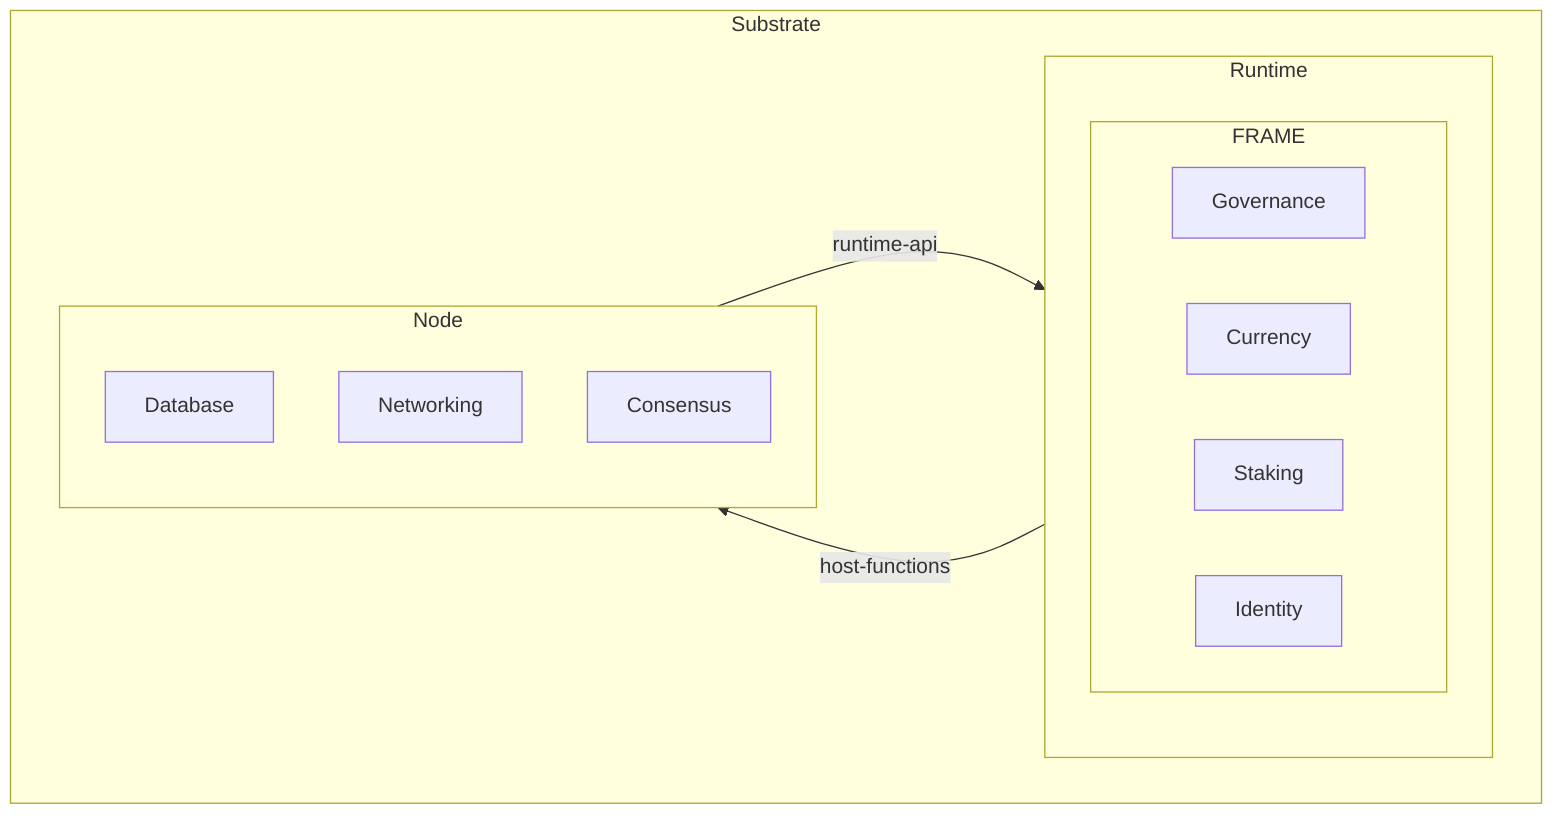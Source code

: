 graph TB
subgraph Substrate
	direction LR
	subgraph Node
		Database
		Networking
		Consensus
	end
	subgraph Runtime
		subgraph FRAME
			direction LR
			Governance
			Currency
			Staking
			Identity
		end
	end
	Node --runtime-api--> Runtime
	Runtime --host-functions--> Node
end